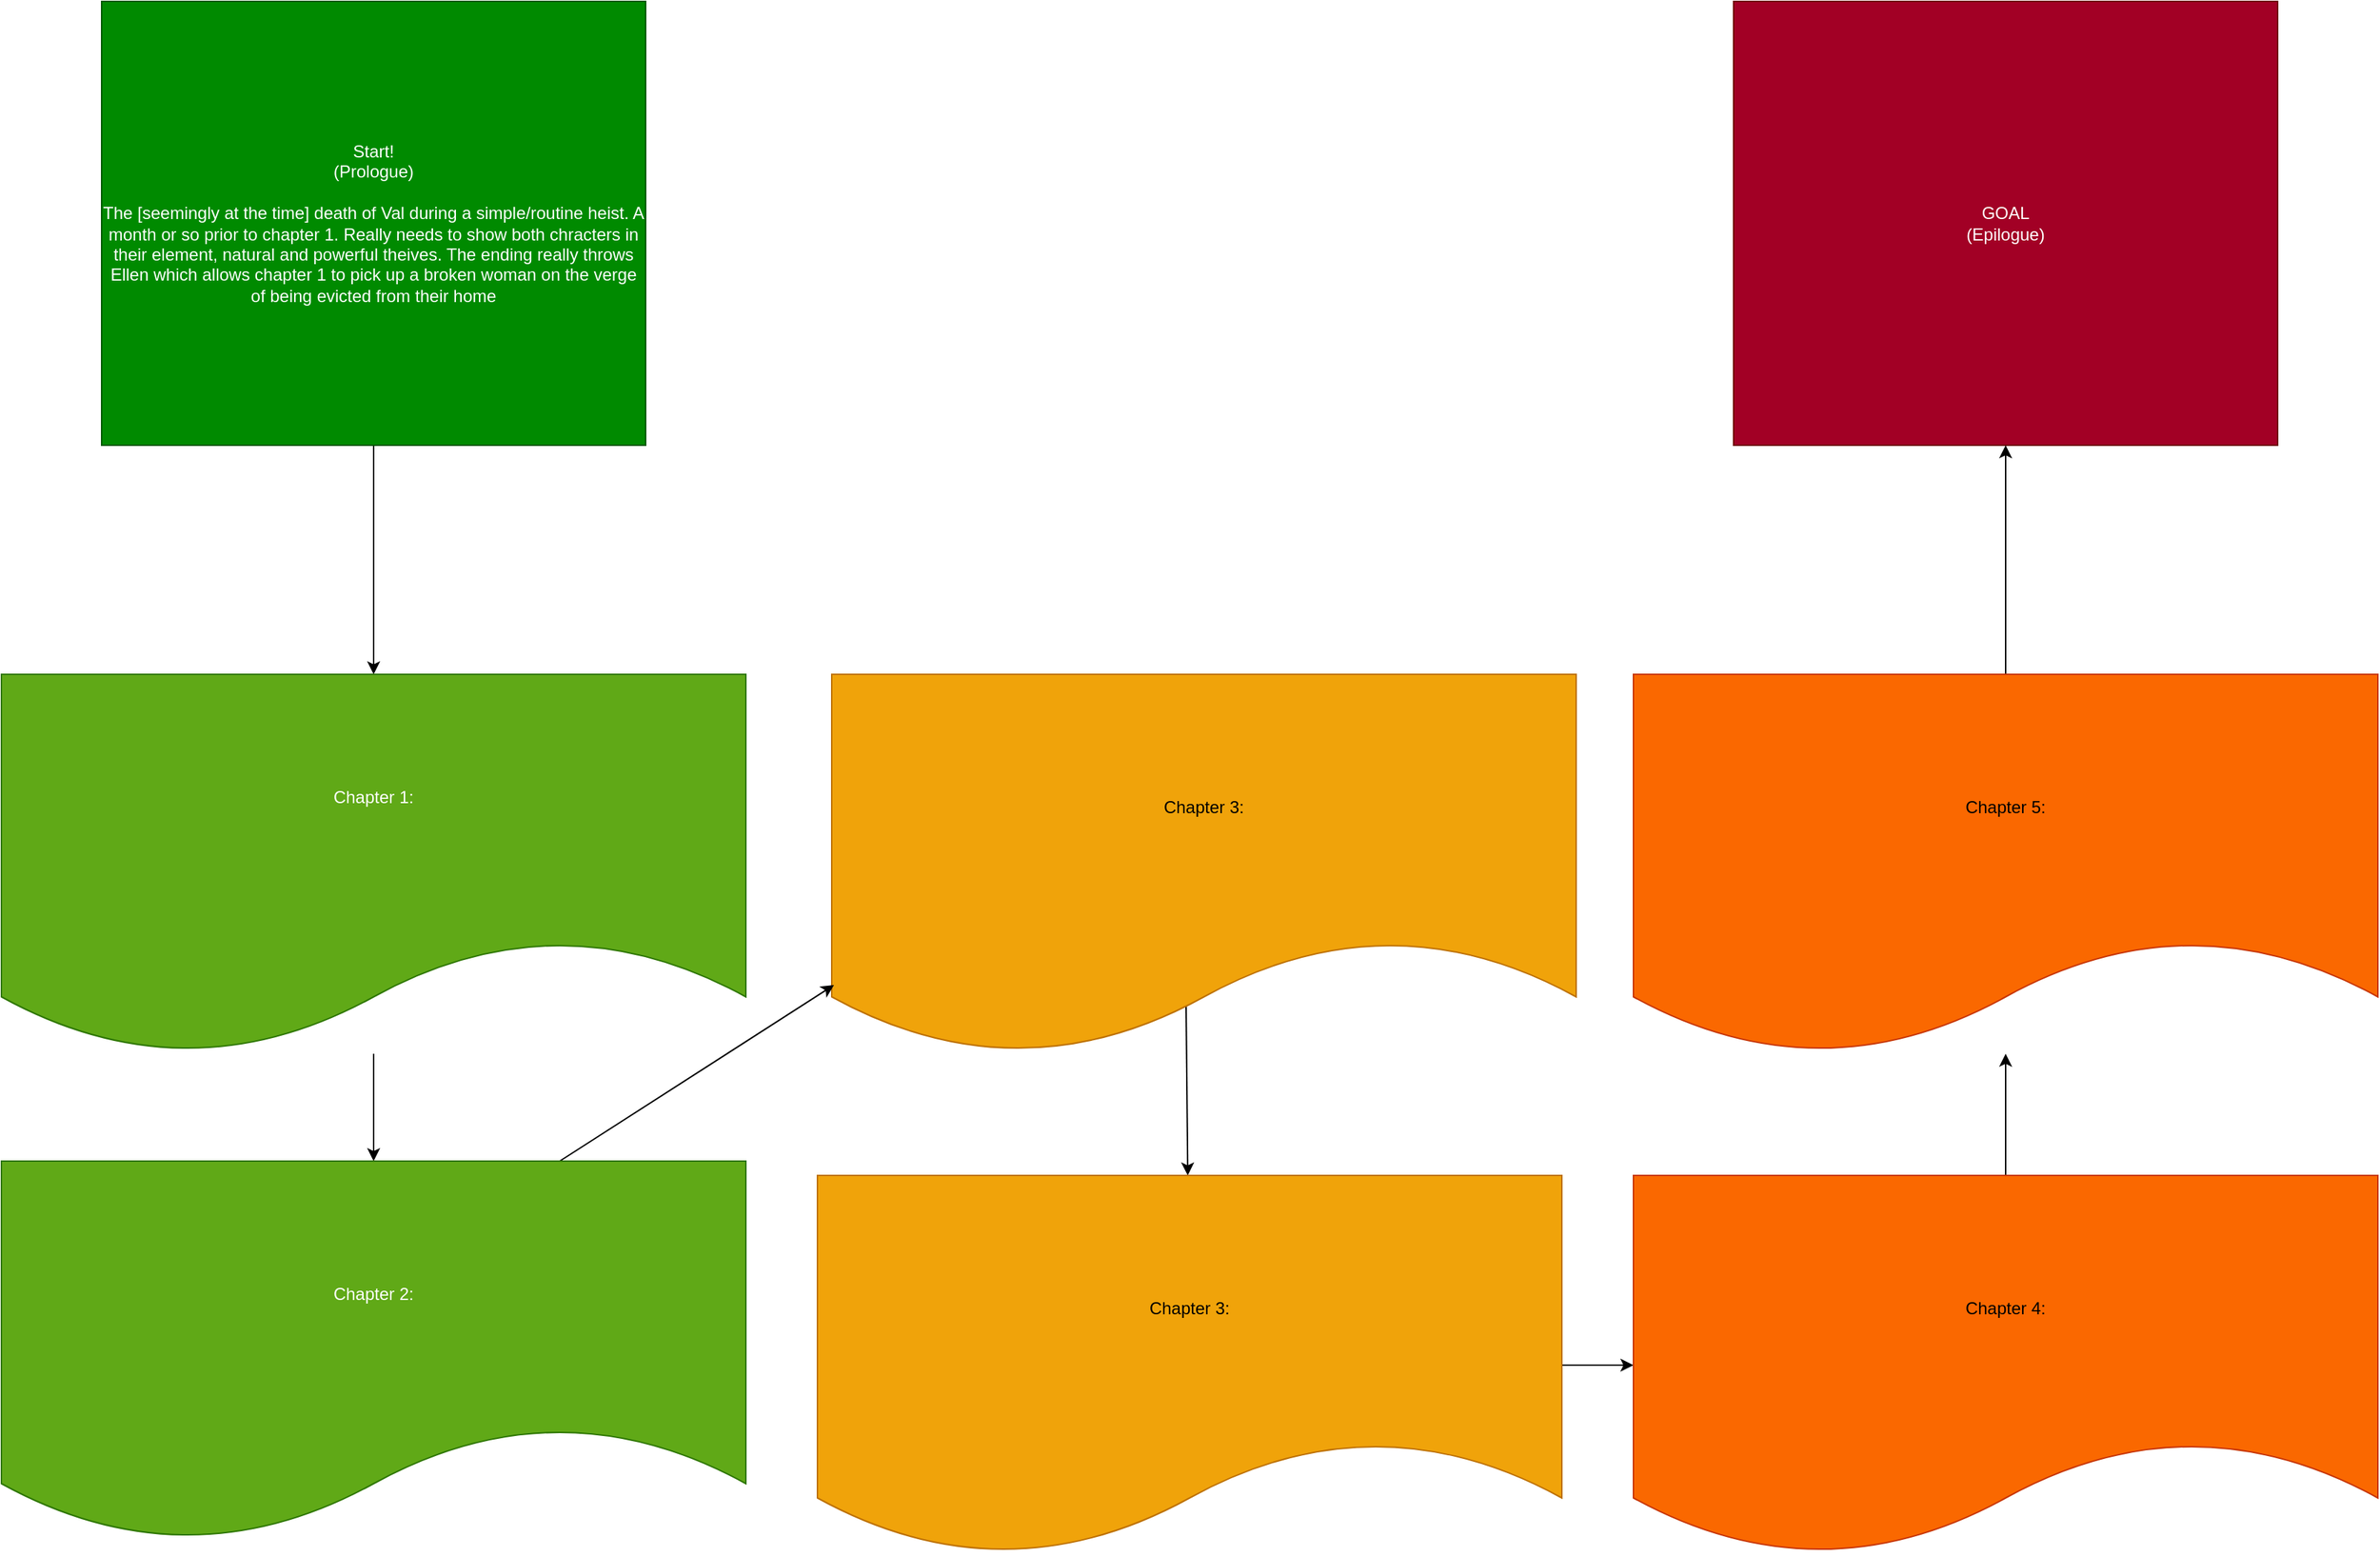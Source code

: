 <mxfile>
    <diagram id="ekNanlYU-3w7fSuEyKyQ" name="Page-1">
        <mxGraphModel dx="2234" dy="1373" grid="1" gridSize="10" guides="1" tooltips="1" connect="1" arrows="1" fold="1" page="1" pageScale="1" pageWidth="827" pageHeight="1169" math="0" shadow="0">
            <root>
                <mxCell id="0"/>
                <mxCell id="1" parent="0"/>
                <mxCell id="5" value="" style="edgeStyle=none;html=1;" parent="1" source="2" target="4" edge="1">
                    <mxGeometry relative="1" as="geometry"/>
                </mxCell>
                <mxCell id="2" value="Start!&lt;br&gt;(Prologue)&lt;br&gt;&lt;br&gt;The [seemingly at the time] death of Val during a simple/routine heist. A month or so prior to chapter 1. Really needs to show both chracters in their element, natural and powerful theives. The ending really throws Ellen which allows chapter 1 to pick up a broken woman on the verge of being evicted from their home" style="rounded=0;whiteSpace=wrap;html=1;fillColor=#008a00;fontColor=#ffffff;strokeColor=#005700;" parent="1" vertex="1">
                    <mxGeometry x="40" y="290" width="380" height="310" as="geometry"/>
                </mxCell>
                <mxCell id="3" value="GOAL&lt;br&gt;(Epilogue)" style="rounded=0;whiteSpace=wrap;html=1;fillColor=#a20025;fontColor=#ffffff;strokeColor=#6F0000;" parent="1" vertex="1">
                    <mxGeometry x="1180" y="290" width="380" height="310" as="geometry"/>
                </mxCell>
                <mxCell id="13" value="" style="edgeStyle=none;html=1;" parent="1" source="4" target="9" edge="1">
                    <mxGeometry relative="1" as="geometry"/>
                </mxCell>
                <mxCell id="4" value="Chapter 1:&lt;br&gt;&lt;br&gt;" style="shape=document;whiteSpace=wrap;html=1;boundedLbl=1;fillColor=#60a917;strokeColor=#2D7600;fontColor=#ffffff;rounded=0;" parent="1" vertex="1">
                    <mxGeometry x="-30" y="760" width="520" height="265" as="geometry"/>
                </mxCell>
                <mxCell id="17" value="" style="edgeStyle=none;html=1;exitX=0.476;exitY=0.871;exitDx=0;exitDy=0;exitPerimeter=0;" parent="1" source="8" target="10" edge="1">
                    <mxGeometry relative="1" as="geometry"/>
                </mxCell>
                <mxCell id="8" value="Chapter 3:" style="shape=document;whiteSpace=wrap;html=1;boundedLbl=1;fillColor=#f0a30a;strokeColor=#BD7000;fontColor=#000000;rounded=0;" parent="1" vertex="1">
                    <mxGeometry x="550" y="760" width="520" height="265" as="geometry"/>
                </mxCell>
                <mxCell id="16" style="edgeStyle=none;html=1;exitX=0.75;exitY=0;exitDx=0;exitDy=0;entryX=0.003;entryY=0.819;entryDx=0;entryDy=0;entryPerimeter=0;" parent="1" source="9" target="8" edge="1">
                    <mxGeometry relative="1" as="geometry"/>
                </mxCell>
                <mxCell id="9" value="Chapter 2:" style="shape=document;whiteSpace=wrap;html=1;boundedLbl=1;fillColor=#60a917;strokeColor=#2D7600;fontColor=#ffffff;rounded=0;" parent="1" vertex="1">
                    <mxGeometry x="-30" y="1100" width="520" height="265" as="geometry"/>
                </mxCell>
                <mxCell id="18" value="" style="edgeStyle=none;html=1;" parent="1" source="10" target="11" edge="1">
                    <mxGeometry relative="1" as="geometry"/>
                </mxCell>
                <mxCell id="10" value="Chapter 3:" style="shape=document;whiteSpace=wrap;html=1;boundedLbl=1;fillColor=#f0a30a;strokeColor=#BD7000;fontColor=#000000;rounded=0;" parent="1" vertex="1">
                    <mxGeometry x="540" y="1110" width="520" height="265" as="geometry"/>
                </mxCell>
                <mxCell id="19" value="" style="edgeStyle=none;html=1;" parent="1" source="11" target="12" edge="1">
                    <mxGeometry relative="1" as="geometry"/>
                </mxCell>
                <mxCell id="11" value="Chapter 4:" style="shape=document;whiteSpace=wrap;html=1;boundedLbl=1;fillColor=#fa6800;strokeColor=#C73500;fontColor=#000000;rounded=0;" parent="1" vertex="1">
                    <mxGeometry x="1110" y="1110" width="520" height="265" as="geometry"/>
                </mxCell>
                <mxCell id="20" style="edgeStyle=none;html=1;exitX=0.5;exitY=0;exitDx=0;exitDy=0;entryX=0.5;entryY=1;entryDx=0;entryDy=0;" parent="1" source="12" target="3" edge="1">
                    <mxGeometry relative="1" as="geometry"/>
                </mxCell>
                <mxCell id="12" value="Chapter 5:" style="shape=document;whiteSpace=wrap;html=1;boundedLbl=1;fillColor=#fa6800;strokeColor=#C73500;fontColor=#000000;rounded=0;" parent="1" vertex="1">
                    <mxGeometry x="1110" y="760" width="520" height="265" as="geometry"/>
                </mxCell>
            </root>
        </mxGraphModel>
    </diagram>
</mxfile>